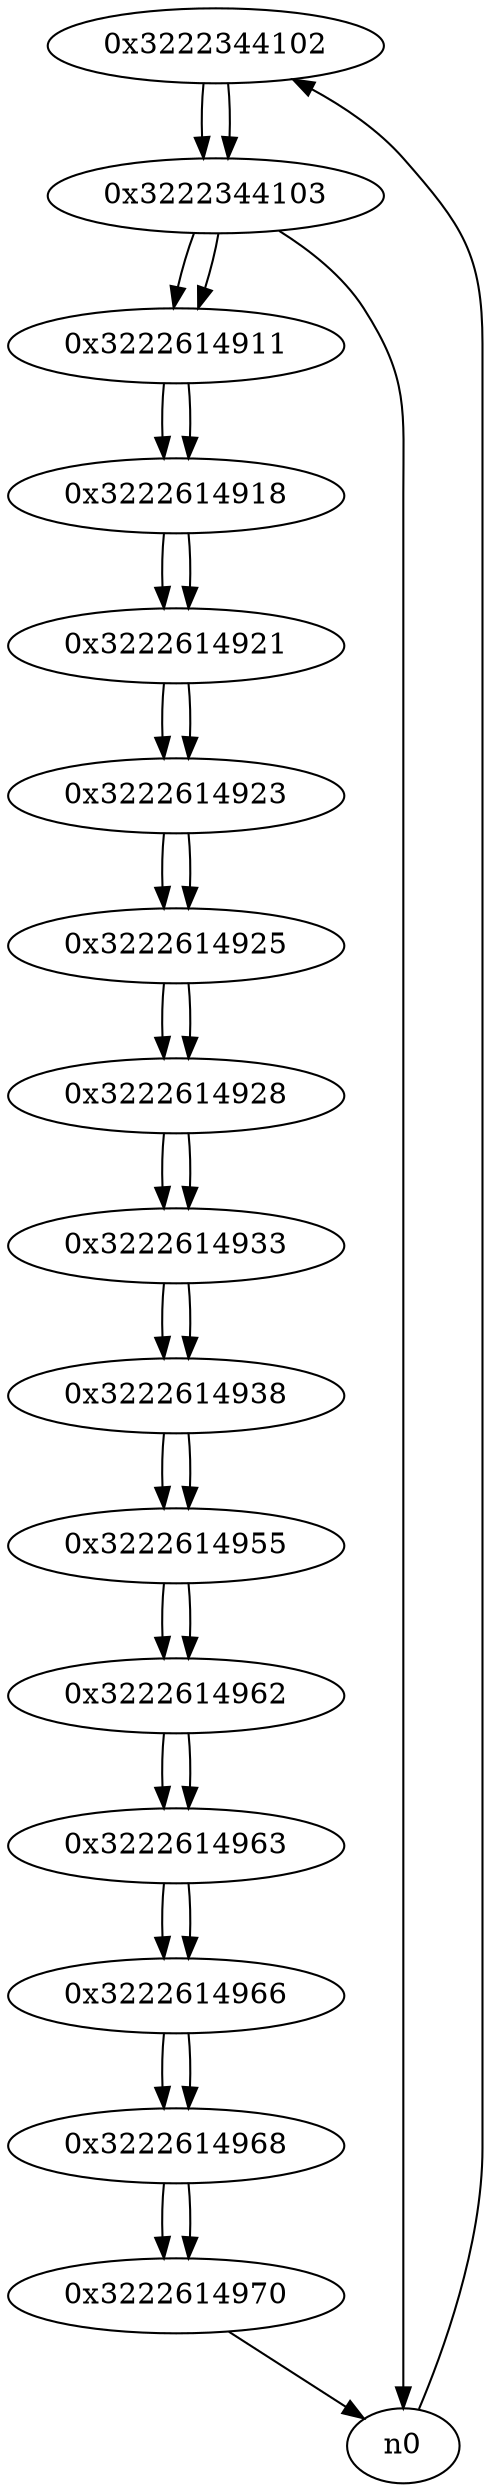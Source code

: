 digraph G{
/* nodes */
  n1 [label="0x3222344102"]
  n2 [label="0x3222344103"]
  n3 [label="0x3222614911"]
  n4 [label="0x3222614918"]
  n5 [label="0x3222614921"]
  n6 [label="0x3222614923"]
  n7 [label="0x3222614925"]
  n8 [label="0x3222614928"]
  n9 [label="0x3222614933"]
  n10 [label="0x3222614938"]
  n11 [label="0x3222614955"]
  n12 [label="0x3222614962"]
  n13 [label="0x3222614963"]
  n14 [label="0x3222614966"]
  n15 [label="0x3222614968"]
  n16 [label="0x3222614970"]
/* edges */
n1 -> n2;
n0 -> n1;
n2 -> n3;
n2 -> n0;
n1 -> n2;
n3 -> n4;
n2 -> n3;
n4 -> n5;
n3 -> n4;
n5 -> n6;
n4 -> n5;
n6 -> n7;
n5 -> n6;
n7 -> n8;
n6 -> n7;
n8 -> n9;
n7 -> n8;
n9 -> n10;
n8 -> n9;
n10 -> n11;
n9 -> n10;
n11 -> n12;
n10 -> n11;
n12 -> n13;
n11 -> n12;
n13 -> n14;
n12 -> n13;
n14 -> n15;
n13 -> n14;
n15 -> n16;
n14 -> n15;
n16 -> n0;
n15 -> n16;
}
